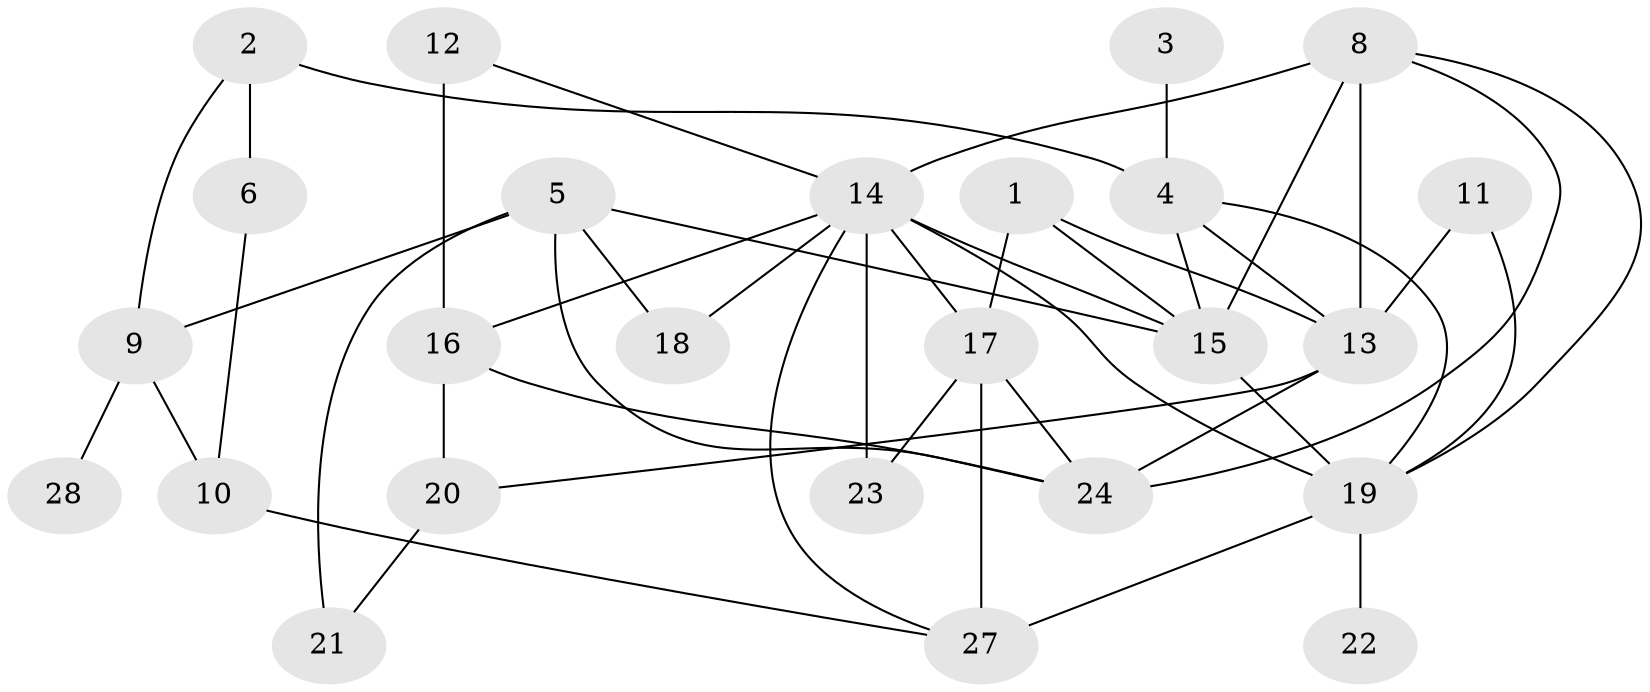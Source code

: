 // original degree distribution, {2: 0.19402985074626866, 3: 0.14925373134328357, 1: 0.22388059701492538, 4: 0.23880597014925373, 0: 0.05970149253731343, 5: 0.08955223880597014, 7: 0.014925373134328358, 6: 0.029850746268656716}
// Generated by graph-tools (version 1.1) at 2025/48/03/04/25 22:48:04]
// undirected, 25 vertices, 46 edges
graph export_dot {
  node [color=gray90,style=filled];
  1;
  2;
  3;
  4;
  5;
  6;
  8;
  9;
  10;
  11;
  12;
  13;
  14;
  15;
  16;
  17;
  18;
  19;
  20;
  21;
  22;
  23;
  24;
  27;
  28;
  1 -- 13 [weight=1.0];
  1 -- 15 [weight=1.0];
  1 -- 17 [weight=1.0];
  2 -- 4 [weight=1.0];
  2 -- 6 [weight=4.0];
  2 -- 9 [weight=1.0];
  3 -- 4 [weight=1.0];
  4 -- 13 [weight=1.0];
  4 -- 15 [weight=1.0];
  4 -- 19 [weight=1.0];
  5 -- 9 [weight=1.0];
  5 -- 15 [weight=1.0];
  5 -- 18 [weight=1.0];
  5 -- 21 [weight=2.0];
  5 -- 24 [weight=1.0];
  6 -- 10 [weight=1.0];
  8 -- 13 [weight=1.0];
  8 -- 14 [weight=1.0];
  8 -- 15 [weight=1.0];
  8 -- 19 [weight=1.0];
  8 -- 24 [weight=1.0];
  9 -- 10 [weight=1.0];
  9 -- 28 [weight=1.0];
  10 -- 27 [weight=1.0];
  11 -- 13 [weight=1.0];
  11 -- 19 [weight=1.0];
  12 -- 14 [weight=1.0];
  12 -- 16 [weight=3.0];
  13 -- 20 [weight=1.0];
  13 -- 24 [weight=1.0];
  14 -- 15 [weight=1.0];
  14 -- 16 [weight=1.0];
  14 -- 17 [weight=3.0];
  14 -- 18 [weight=2.0];
  14 -- 19 [weight=1.0];
  14 -- 23 [weight=4.0];
  14 -- 27 [weight=1.0];
  15 -- 19 [weight=1.0];
  16 -- 20 [weight=1.0];
  16 -- 24 [weight=1.0];
  17 -- 23 [weight=1.0];
  17 -- 24 [weight=1.0];
  17 -- 27 [weight=3.0];
  19 -- 22 [weight=1.0];
  19 -- 27 [weight=1.0];
  20 -- 21 [weight=1.0];
}
